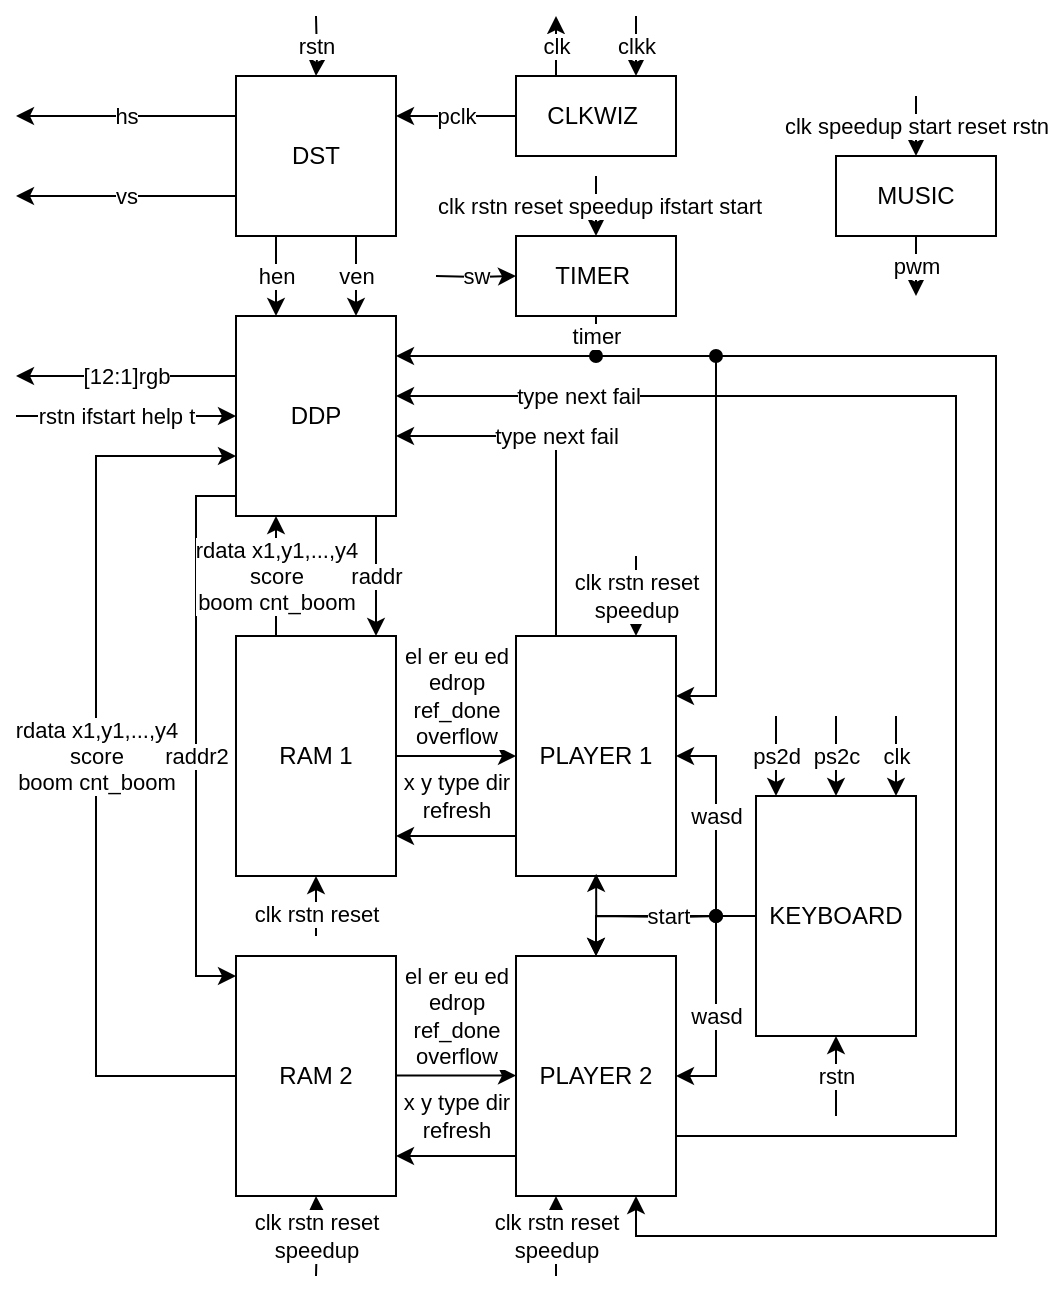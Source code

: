 <mxfile version="20.6.0" type="github">
  <diagram id="45gjmZU5WHnOV5znpadK" name="第 1 页">
    <mxGraphModel dx="767" dy="403" grid="1" gridSize="10" guides="1" tooltips="1" connect="1" arrows="1" fold="1" page="0" pageScale="1" pageWidth="827" pageHeight="1169" math="0" shadow="0">
      <root>
        <mxCell id="0" />
        <mxCell id="1" parent="0" />
        <mxCell id="PTadkcQ9bA5JcgTdEHjo-67" value="type next fail" style="edgeStyle=orthogonalEdgeStyle;rounded=0;orthogonalLoop=1;jettySize=auto;html=1;" parent="1" source="PTadkcQ9bA5JcgTdEHjo-43" target="PTadkcQ9bA5JcgTdEHjo-2" edge="1">
          <mxGeometry x="0.771" relative="1" as="geometry">
            <Array as="points">
              <mxPoint x="620" y="610" />
              <mxPoint x="620" y="240" />
            </Array>
            <mxPoint as="offset" />
          </mxGeometry>
        </mxCell>
        <mxCell id="rny_6DAlQ2isrD7WBN-F-13" style="edgeStyle=orthogonalEdgeStyle;rounded=0;orthogonalLoop=1;jettySize=auto;html=1;exitX=0.75;exitY=1;exitDx=0;exitDy=0;" parent="1" source="rny_6DAlQ2isrD7WBN-F-3" target="PTadkcQ9bA5JcgTdEHjo-43" edge="1">
          <mxGeometry relative="1" as="geometry">
            <Array as="points">
              <mxPoint x="440" y="200" />
              <mxPoint x="440" y="220" />
              <mxPoint x="640" y="220" />
              <mxPoint x="640" y="660" />
              <mxPoint x="460" y="660" />
            </Array>
          </mxGeometry>
        </mxCell>
        <mxCell id="PTadkcQ9bA5JcgTdEHjo-15" value="[12:1]rgb" style="edgeStyle=orthogonalEdgeStyle;rounded=0;orthogonalLoop=1;jettySize=auto;html=1;" parent="1" source="PTadkcQ9bA5JcgTdEHjo-2" edge="1">
          <mxGeometry relative="1" as="geometry">
            <mxPoint x="150" y="230" as="targetPoint" />
            <Array as="points">
              <mxPoint x="190" y="230" />
            </Array>
          </mxGeometry>
        </mxCell>
        <mxCell id="PTadkcQ9bA5JcgTdEHjo-2" value="DDP" style="rounded=0;whiteSpace=wrap;html=1;" parent="1" vertex="1">
          <mxGeometry x="260" y="200" width="80" height="100" as="geometry" />
        </mxCell>
        <mxCell id="PTadkcQ9bA5JcgTdEHjo-66" value="type next fail" style="edgeStyle=orthogonalEdgeStyle;rounded=0;orthogonalLoop=1;jettySize=auto;html=1;" parent="1" source="PTadkcQ9bA5JcgTdEHjo-4" target="PTadkcQ9bA5JcgTdEHjo-2" edge="1">
          <mxGeometry x="0.111" relative="1" as="geometry">
            <Array as="points">
              <mxPoint x="420" y="260" />
            </Array>
            <mxPoint as="offset" />
          </mxGeometry>
        </mxCell>
        <mxCell id="3t_U5_a76tcbHwTXyj8M-15" value="wasd" style="edgeStyle=orthogonalEdgeStyle;rounded=0;orthogonalLoop=1;jettySize=auto;html=1;startArrow=none;startFill=0;" parent="1" target="PTadkcQ9bA5JcgTdEHjo-4" edge="1">
          <mxGeometry relative="1" as="geometry">
            <mxPoint x="510" y="500" as="targetPoint" />
            <mxPoint x="500" y="500" as="sourcePoint" />
            <Array as="points">
              <mxPoint x="500" y="500" />
              <mxPoint x="500" y="420" />
            </Array>
          </mxGeometry>
        </mxCell>
        <mxCell id="PTadkcQ9bA5JcgTdEHjo-4" value="PLAYER 1" style="rounded=0;whiteSpace=wrap;html=1;" parent="1" vertex="1">
          <mxGeometry x="400" y="360" width="80" height="120" as="geometry" />
        </mxCell>
        <mxCell id="PTadkcQ9bA5JcgTdEHjo-24" value="clk" style="edgeStyle=orthogonalEdgeStyle;rounded=0;orthogonalLoop=1;jettySize=auto;html=1;" parent="1" target="PTadkcQ9bA5JcgTdEHjo-5" edge="1">
          <mxGeometry relative="1" as="geometry">
            <mxPoint x="650" y="400.143" as="targetPoint" />
            <mxPoint x="590" y="400" as="sourcePoint" />
            <Array as="points">
              <mxPoint x="590" y="430" />
              <mxPoint x="590" y="430" />
            </Array>
          </mxGeometry>
        </mxCell>
        <mxCell id="PTadkcQ9bA5JcgTdEHjo-27" value="ps2d" style="edgeStyle=orthogonalEdgeStyle;rounded=0;orthogonalLoop=1;jettySize=auto;html=1;" parent="1" target="PTadkcQ9bA5JcgTdEHjo-5" edge="1">
          <mxGeometry relative="1" as="geometry">
            <mxPoint x="600" y="440" as="targetPoint" />
            <mxPoint x="530" y="400" as="sourcePoint" />
            <Array as="points">
              <mxPoint x="530" y="420" />
              <mxPoint x="530" y="420" />
            </Array>
          </mxGeometry>
        </mxCell>
        <mxCell id="3t_U5_a76tcbHwTXyj8M-17" value="" style="edgeStyle=orthogonalEdgeStyle;rounded=0;orthogonalLoop=1;jettySize=auto;html=1;startArrow=oval;startFill=1;" parent="1" target="PTadkcQ9bA5JcgTdEHjo-43" edge="1">
          <mxGeometry relative="1" as="geometry">
            <mxPoint x="500" y="500" as="sourcePoint" />
          </mxGeometry>
        </mxCell>
        <mxCell id="PTadkcQ9bA5JcgTdEHjo-5" value="KEYBOARD" style="rounded=0;whiteSpace=wrap;html=1;" parent="1" vertex="1">
          <mxGeometry x="520" y="440" width="80" height="120" as="geometry" />
        </mxCell>
        <mxCell id="PTadkcQ9bA5JcgTdEHjo-7" value="hen" style="edgeStyle=orthogonalEdgeStyle;rounded=0;orthogonalLoop=1;jettySize=auto;html=1;exitX=0.25;exitY=1;exitDx=0;exitDy=0;entryX=0.25;entryY=0;entryDx=0;entryDy=0;" parent="1" source="PTadkcQ9bA5JcgTdEHjo-6" target="PTadkcQ9bA5JcgTdEHjo-2" edge="1">
          <mxGeometry relative="1" as="geometry" />
        </mxCell>
        <mxCell id="PTadkcQ9bA5JcgTdEHjo-8" value="ven" style="edgeStyle=orthogonalEdgeStyle;rounded=0;orthogonalLoop=1;jettySize=auto;html=1;exitX=0.75;exitY=1;exitDx=0;exitDy=0;entryX=0.75;entryY=0;entryDx=0;entryDy=0;" parent="1" source="PTadkcQ9bA5JcgTdEHjo-6" target="PTadkcQ9bA5JcgTdEHjo-2" edge="1">
          <mxGeometry relative="1" as="geometry" />
        </mxCell>
        <mxCell id="PTadkcQ9bA5JcgTdEHjo-9" value="hs" style="edgeStyle=orthogonalEdgeStyle;rounded=0;orthogonalLoop=1;jettySize=auto;html=1;" parent="1" source="PTadkcQ9bA5JcgTdEHjo-6" edge="1">
          <mxGeometry relative="1" as="geometry">
            <mxPoint x="150" y="100" as="targetPoint" />
            <Array as="points">
              <mxPoint x="250" y="100" />
              <mxPoint x="250" y="100" />
            </Array>
          </mxGeometry>
        </mxCell>
        <mxCell id="PTadkcQ9bA5JcgTdEHjo-10" value="vs" style="edgeStyle=orthogonalEdgeStyle;rounded=0;orthogonalLoop=1;jettySize=auto;html=1;" parent="1" source="PTadkcQ9bA5JcgTdEHjo-6" edge="1">
          <mxGeometry relative="1" as="geometry">
            <mxPoint x="150" y="140" as="targetPoint" />
            <Array as="points">
              <mxPoint x="240" y="140" />
              <mxPoint x="240" y="140" />
            </Array>
          </mxGeometry>
        </mxCell>
        <mxCell id="PTadkcQ9bA5JcgTdEHjo-11" value="pclk" style="edgeStyle=orthogonalEdgeStyle;rounded=0;orthogonalLoop=1;jettySize=auto;html=1;" parent="1" source="PTadkcQ9bA5JcgTdEHjo-38" target="PTadkcQ9bA5JcgTdEHjo-6" edge="1">
          <mxGeometry relative="1" as="geometry">
            <mxPoint x="220" y="100.19" as="targetPoint" />
            <mxPoint x="220" y="100" as="sourcePoint" />
            <Array as="points">
              <mxPoint x="360" y="100" />
              <mxPoint x="360" y="100" />
            </Array>
          </mxGeometry>
        </mxCell>
        <mxCell id="PTadkcQ9bA5JcgTdEHjo-6" value="DST" style="rounded=0;whiteSpace=wrap;html=1;" parent="1" vertex="1">
          <mxGeometry x="260" y="80" width="80" height="80" as="geometry" />
        </mxCell>
        <mxCell id="PTadkcQ9bA5JcgTdEHjo-14" value="rstn" style="edgeStyle=orthogonalEdgeStyle;rounded=0;orthogonalLoop=1;jettySize=auto;html=1;" parent="1" target="PTadkcQ9bA5JcgTdEHjo-6" edge="1">
          <mxGeometry relative="1" as="geometry">
            <mxPoint x="380" y="180" as="targetPoint" />
            <mxPoint x="300" y="50" as="sourcePoint" />
          </mxGeometry>
        </mxCell>
        <mxCell id="PTadkcQ9bA5JcgTdEHjo-25" value="rstn" style="edgeStyle=orthogonalEdgeStyle;rounded=0;orthogonalLoop=1;jettySize=auto;html=1;" parent="1" target="PTadkcQ9bA5JcgTdEHjo-5" edge="1">
          <mxGeometry relative="1" as="geometry">
            <mxPoint x="560" y="600" as="sourcePoint" />
            <Array as="points">
              <mxPoint x="560" y="580" />
              <mxPoint x="560" y="580" />
            </Array>
          </mxGeometry>
        </mxCell>
        <mxCell id="PTadkcQ9bA5JcgTdEHjo-26" value="ps2c" style="edgeStyle=orthogonalEdgeStyle;rounded=0;orthogonalLoop=1;jettySize=auto;html=1;" parent="1" target="PTadkcQ9bA5JcgTdEHjo-5" edge="1">
          <mxGeometry relative="1" as="geometry">
            <mxPoint x="560" y="400" as="sourcePoint" />
            <Array as="points">
              <mxPoint x="560" y="410" />
            </Array>
          </mxGeometry>
        </mxCell>
        <mxCell id="3t_U5_a76tcbHwTXyj8M-14" value="clk" style="edgeStyle=orthogonalEdgeStyle;rounded=0;orthogonalLoop=1;jettySize=auto;html=1;startArrow=none;startFill=0;" parent="1" source="PTadkcQ9bA5JcgTdEHjo-38" edge="1">
          <mxGeometry relative="1" as="geometry">
            <mxPoint x="420" y="50" as="targetPoint" />
            <Array as="points">
              <mxPoint x="420" y="50" />
            </Array>
          </mxGeometry>
        </mxCell>
        <mxCell id="PTadkcQ9bA5JcgTdEHjo-38" value="CLKWIZ&amp;nbsp;" style="rounded=0;whiteSpace=wrap;html=1;" parent="1" vertex="1">
          <mxGeometry x="400" y="80" width="80" height="40" as="geometry" />
        </mxCell>
        <mxCell id="PTadkcQ9bA5JcgTdEHjo-42" value="clkk" style="edgeStyle=orthogonalEdgeStyle;rounded=0;orthogonalLoop=1;jettySize=auto;html=1;" parent="1" target="PTadkcQ9bA5JcgTdEHjo-38" edge="1">
          <mxGeometry relative="1" as="geometry">
            <mxPoint x="460" y="50" as="sourcePoint" />
            <Array as="points">
              <mxPoint x="460" y="60" />
              <mxPoint x="460" y="60" />
            </Array>
          </mxGeometry>
        </mxCell>
        <mxCell id="PTadkcQ9bA5JcgTdEHjo-43" value="PLAYER 2" style="rounded=0;whiteSpace=wrap;html=1;" parent="1" vertex="1">
          <mxGeometry x="400" y="520" width="80" height="120" as="geometry" />
        </mxCell>
        <mxCell id="PTadkcQ9bA5JcgTdEHjo-47" value="el er eu ed&lt;br&gt;edrop&lt;br&gt;ref_done&lt;br&gt;overflow" style="edgeStyle=orthogonalEdgeStyle;rounded=0;orthogonalLoop=1;jettySize=auto;html=1;" parent="1" source="PTadkcQ9bA5JcgTdEHjo-45" target="PTadkcQ9bA5JcgTdEHjo-4" edge="1">
          <mxGeometry y="30" relative="1" as="geometry">
            <mxPoint as="offset" />
            <Array as="points" />
          </mxGeometry>
        </mxCell>
        <mxCell id="PTadkcQ9bA5JcgTdEHjo-45" value="RAM 1" style="rounded=0;whiteSpace=wrap;html=1;" parent="1" vertex="1">
          <mxGeometry x="260" y="360" width="80" height="120" as="geometry" />
        </mxCell>
        <mxCell id="PTadkcQ9bA5JcgTdEHjo-46" value="RAM 2" style="rounded=0;whiteSpace=wrap;html=1;" parent="1" vertex="1">
          <mxGeometry x="260" y="520" width="80" height="120" as="geometry" />
        </mxCell>
        <mxCell id="PTadkcQ9bA5JcgTdEHjo-60" value="clk rstn reset&lt;br&gt;speedup" style="edgeStyle=orthogonalEdgeStyle;rounded=0;orthogonalLoop=1;jettySize=auto;html=1;" parent="1" target="PTadkcQ9bA5JcgTdEHjo-4" edge="1">
          <mxGeometry relative="1" as="geometry">
            <mxPoint x="460" y="320" as="sourcePoint" />
            <Array as="points">
              <mxPoint x="460" y="340" />
              <mxPoint x="460" y="340" />
            </Array>
          </mxGeometry>
        </mxCell>
        <mxCell id="PTadkcQ9bA5JcgTdEHjo-68" value="clk rstn reset" style="edgeStyle=orthogonalEdgeStyle;rounded=0;orthogonalLoop=1;jettySize=auto;html=1;" parent="1" target="PTadkcQ9bA5JcgTdEHjo-45" edge="1">
          <mxGeometry x="-0.25" relative="1" as="geometry">
            <mxPoint x="300" y="510" as="sourcePoint" />
            <Array as="points">
              <mxPoint x="300" y="500" />
            </Array>
            <mxPoint as="offset" />
          </mxGeometry>
        </mxCell>
        <mxCell id="PTadkcQ9bA5JcgTdEHjo-69" value="clk rstn reset&lt;br&gt;speedup" style="edgeStyle=orthogonalEdgeStyle;rounded=0;orthogonalLoop=1;jettySize=auto;html=1;" parent="1" target="PTadkcQ9bA5JcgTdEHjo-46" edge="1">
          <mxGeometry relative="1" as="geometry">
            <mxPoint x="300" y="680" as="sourcePoint" />
            <mxPoint x="299.78" y="640" as="targetPoint" />
            <Array as="points" />
            <mxPoint as="offset" />
          </mxGeometry>
        </mxCell>
        <mxCell id="rny_6DAlQ2isrD7WBN-F-1" value="" style="edgeStyle=orthogonalEdgeStyle;rounded=0;orthogonalLoop=1;jettySize=auto;html=1;entryX=0.501;entryY=0.991;entryDx=0;entryDy=0;entryPerimeter=0;startArrow=oval;startFill=1;" parent="1" target="PTadkcQ9bA5JcgTdEHjo-4" edge="1">
          <mxGeometry relative="1" as="geometry">
            <mxPoint x="440" y="481" as="targetPoint" />
            <mxPoint x="500" y="500" as="sourcePoint" />
            <Array as="points">
              <mxPoint x="440" y="500" />
            </Array>
          </mxGeometry>
        </mxCell>
        <mxCell id="rny_6DAlQ2isrD7WBN-F-2" value="start" style="edgeStyle=orthogonalEdgeStyle;rounded=0;orthogonalLoop=1;jettySize=auto;html=1;startArrow=none;startFill=0;exitX=0;exitY=0.5;exitDx=0;exitDy=0;" parent="1" source="PTadkcQ9bA5JcgTdEHjo-5" edge="1">
          <mxGeometry x="-0.111" relative="1" as="geometry">
            <mxPoint x="440" y="520" as="targetPoint" />
            <mxPoint x="500" y="500" as="sourcePoint" />
            <Array as="points">
              <mxPoint x="440" y="500" />
            </Array>
            <mxPoint as="offset" />
          </mxGeometry>
        </mxCell>
        <mxCell id="rny_6DAlQ2isrD7WBN-F-12" value="" style="edgeStyle=orthogonalEdgeStyle;rounded=0;orthogonalLoop=1;jettySize=auto;html=1;startArrow=oval;startFill=1;" parent="1" target="PTadkcQ9bA5JcgTdEHjo-4" edge="1">
          <mxGeometry x="-0.0" relative="1" as="geometry">
            <Array as="points">
              <mxPoint x="500" y="390" />
            </Array>
            <mxPoint as="offset" />
            <mxPoint x="500" y="220" as="sourcePoint" />
          </mxGeometry>
        </mxCell>
        <mxCell id="rny_6DAlQ2isrD7WBN-F-3" value="TIMER&amp;nbsp;" style="rounded=0;whiteSpace=wrap;html=1;" parent="1" vertex="1">
          <mxGeometry x="400" y="160" width="80" height="40" as="geometry" />
        </mxCell>
        <mxCell id="rny_6DAlQ2isrD7WBN-F-4" value="sw" style="edgeStyle=orthogonalEdgeStyle;rounded=0;orthogonalLoop=1;jettySize=auto;html=1;entryX=0;entryY=0.5;entryDx=0;entryDy=0;" parent="1" target="rny_6DAlQ2isrD7WBN-F-3" edge="1">
          <mxGeometry relative="1" as="geometry">
            <mxPoint x="360" y="180" as="sourcePoint" />
          </mxGeometry>
        </mxCell>
        <mxCell id="rny_6DAlQ2isrD7WBN-F-10" value="&amp;nbsp;clk rstn reset speedup ifstart start" style="edgeStyle=orthogonalEdgeStyle;rounded=0;orthogonalLoop=1;jettySize=auto;html=1;" parent="1" target="rny_6DAlQ2isrD7WBN-F-3" edge="1">
          <mxGeometry relative="1" as="geometry">
            <mxPoint x="440" y="130" as="sourcePoint" />
            <Array as="points">
              <mxPoint x="440" y="130" />
            </Array>
          </mxGeometry>
        </mxCell>
        <mxCell id="3t_U5_a76tcbHwTXyj8M-1" value="x y type dir&lt;br&gt;refresh" style="edgeStyle=orthogonalEdgeStyle;rounded=0;orthogonalLoop=1;jettySize=auto;html=1;" parent="1" edge="1">
          <mxGeometry y="-20" relative="1" as="geometry">
            <mxPoint as="offset" />
            <mxPoint x="400" y="620.0" as="sourcePoint" />
            <mxPoint x="340" y="620.0" as="targetPoint" />
            <Array as="points">
              <mxPoint x="370" y="620" />
              <mxPoint x="370" y="620" />
            </Array>
          </mxGeometry>
        </mxCell>
        <mxCell id="3t_U5_a76tcbHwTXyj8M-3" value="el er eu ed&lt;br&gt;edrop&lt;br&gt;ref_done&lt;br&gt;overflow" style="edgeStyle=orthogonalEdgeStyle;rounded=0;orthogonalLoop=1;jettySize=auto;html=1;" parent="1" edge="1">
          <mxGeometry y="30" relative="1" as="geometry">
            <mxPoint as="offset" />
            <mxPoint x="340" y="579.76" as="sourcePoint" />
            <mxPoint x="400" y="579.76" as="targetPoint" />
            <Array as="points" />
          </mxGeometry>
        </mxCell>
        <mxCell id="3t_U5_a76tcbHwTXyj8M-8" value="clk rstn reset&lt;br&gt;speedup" style="edgeStyle=orthogonalEdgeStyle;rounded=0;orthogonalLoop=1;jettySize=auto;html=1;" parent="1" target="PTadkcQ9bA5JcgTdEHjo-43" edge="1">
          <mxGeometry relative="1" as="geometry">
            <mxPoint x="420" y="680" as="sourcePoint" />
            <mxPoint x="439.76" y="640" as="targetPoint" />
            <Array as="points">
              <mxPoint x="420" y="680" />
            </Array>
            <mxPoint as="offset" />
          </mxGeometry>
        </mxCell>
        <mxCell id="rny_6DAlQ2isrD7WBN-F-5" value="timer" style="edgeStyle=orthogonalEdgeStyle;rounded=0;orthogonalLoop=1;jettySize=auto;html=1;startArrow=oval;startFill=1;" parent="1" target="PTadkcQ9bA5JcgTdEHjo-2" edge="1">
          <mxGeometry x="-1" y="-10" relative="1" as="geometry">
            <Array as="points">
              <mxPoint x="420" y="220" />
              <mxPoint x="420" y="220" />
            </Array>
            <mxPoint x="440" y="220" as="sourcePoint" />
            <mxPoint as="offset" />
          </mxGeometry>
        </mxCell>
        <mxCell id="PTadkcQ9bA5JcgTdEHjo-52" value="x y type dir&lt;br&gt;refresh" style="edgeStyle=orthogonalEdgeStyle;rounded=0;orthogonalLoop=1;jettySize=auto;html=1;" parent="1" source="PTadkcQ9bA5JcgTdEHjo-4" target="PTadkcQ9bA5JcgTdEHjo-45" edge="1">
          <mxGeometry y="-20" relative="1" as="geometry">
            <mxPoint as="offset" />
            <Array as="points">
              <mxPoint x="370" y="460" />
              <mxPoint x="370" y="460" />
            </Array>
          </mxGeometry>
        </mxCell>
        <mxCell id="PTadkcQ9bA5JcgTdEHjo-74" value="rdata x1,y1,...,y4&lt;br&gt;score&lt;br&gt;boom cnt_boom" style="edgeStyle=orthogonalEdgeStyle;shape=connector;rounded=0;orthogonalLoop=1;jettySize=auto;html=1;exitX=0;exitY=0.5;exitDx=0;exitDy=0;labelBackgroundColor=default;strokeColor=default;fontFamily=Helvetica;fontSize=11;fontColor=default;endArrow=classic;" parent="1" source="PTadkcQ9bA5JcgTdEHjo-46" target="PTadkcQ9bA5JcgTdEHjo-2" edge="1">
          <mxGeometry x="0.022" relative="1" as="geometry">
            <mxPoint x="200" y="580" as="targetPoint" />
            <Array as="points">
              <mxPoint x="190" y="580" />
              <mxPoint x="190" y="270" />
            </Array>
            <mxPoint as="offset" />
          </mxGeometry>
        </mxCell>
        <mxCell id="PTadkcQ9bA5JcgTdEHjo-18" value="raddr2" style="edgeStyle=orthogonalEdgeStyle;rounded=0;orthogonalLoop=1;jettySize=auto;html=1;" parent="1" source="PTadkcQ9bA5JcgTdEHjo-2" target="PTadkcQ9bA5JcgTdEHjo-46" edge="1">
          <mxGeometry x="0.071" relative="1" as="geometry">
            <Array as="points">
              <mxPoint x="240" y="290" />
              <mxPoint x="240" y="530" />
            </Array>
            <mxPoint as="offset" />
          </mxGeometry>
        </mxCell>
        <mxCell id="PTadkcQ9bA5JcgTdEHjo-16" value="rdata x1,y1,...,y4&lt;br&gt;score&lt;br&gt;boom cnt_boom" style="edgeStyle=orthogonalEdgeStyle;rounded=0;orthogonalLoop=1;jettySize=auto;html=1;" parent="1" source="PTadkcQ9bA5JcgTdEHjo-45" target="PTadkcQ9bA5JcgTdEHjo-2" edge="1">
          <mxGeometry relative="1" as="geometry">
            <Array as="points">
              <mxPoint x="280" y="340" />
              <mxPoint x="280" y="340" />
            </Array>
            <mxPoint as="offset" />
          </mxGeometry>
        </mxCell>
        <mxCell id="PTadkcQ9bA5JcgTdEHjo-19" value="raddr" style="edgeStyle=orthogonalEdgeStyle;rounded=0;orthogonalLoop=1;jettySize=auto;html=1;" parent="1" source="PTadkcQ9bA5JcgTdEHjo-2" target="PTadkcQ9bA5JcgTdEHjo-45" edge="1">
          <mxGeometry relative="1" as="geometry">
            <mxPoint x="500" y="250" as="sourcePoint" />
            <Array as="points">
              <mxPoint x="330" y="330" />
              <mxPoint x="330" y="330" />
            </Array>
            <mxPoint as="offset" />
          </mxGeometry>
        </mxCell>
        <mxCell id="3t_U5_a76tcbHwTXyj8M-10" value="rstn ifstart help t" style="edgeStyle=orthogonalEdgeStyle;rounded=0;orthogonalLoop=1;jettySize=auto;html=1;" parent="1" target="PTadkcQ9bA5JcgTdEHjo-2" edge="1">
          <mxGeometry x="-0.091" relative="1" as="geometry">
            <mxPoint x="200" y="230" as="targetPoint" />
            <Array as="points">
              <mxPoint x="160" y="250" />
            </Array>
            <mxPoint x="150" y="250" as="sourcePoint" />
            <mxPoint as="offset" />
          </mxGeometry>
        </mxCell>
        <mxCell id="3t_U5_a76tcbHwTXyj8M-16" value="wasd" style="edgeStyle=orthogonalEdgeStyle;rounded=0;orthogonalLoop=1;jettySize=auto;html=1;startArrow=none;startFill=0;" parent="1" target="PTadkcQ9bA5JcgTdEHjo-43" edge="1">
          <mxGeometry relative="1" as="geometry">
            <mxPoint x="490" y="430" as="targetPoint" />
            <mxPoint x="500" y="500" as="sourcePoint" />
            <Array as="points">
              <mxPoint x="500" y="500" />
              <mxPoint x="500" y="580" />
            </Array>
          </mxGeometry>
        </mxCell>
        <mxCell id="FRx6edPlNhrh4RfY0Per-4" value="pwm" style="edgeStyle=orthogonalEdgeStyle;rounded=0;orthogonalLoop=1;jettySize=auto;html=1;" edge="1" parent="1" source="FRx6edPlNhrh4RfY0Per-1">
          <mxGeometry relative="1" as="geometry">
            <mxPoint x="600" y="190" as="targetPoint" />
            <Array as="points">
              <mxPoint x="600" y="180" />
            </Array>
          </mxGeometry>
        </mxCell>
        <mxCell id="FRx6edPlNhrh4RfY0Per-1" value="MUSIC" style="rounded=0;whiteSpace=wrap;html=1;" vertex="1" parent="1">
          <mxGeometry x="560" y="120" width="80" height="40" as="geometry" />
        </mxCell>
        <mxCell id="FRx6edPlNhrh4RfY0Per-3" value="clk speedup start reset rstn" style="edgeStyle=orthogonalEdgeStyle;rounded=0;orthogonalLoop=1;jettySize=auto;html=1;entryX=0.5;entryY=0;entryDx=0;entryDy=0;" edge="1" parent="1" target="FRx6edPlNhrh4RfY0Per-1">
          <mxGeometry relative="1" as="geometry">
            <mxPoint x="600" y="90" as="sourcePoint" />
          </mxGeometry>
        </mxCell>
      </root>
    </mxGraphModel>
  </diagram>
</mxfile>
